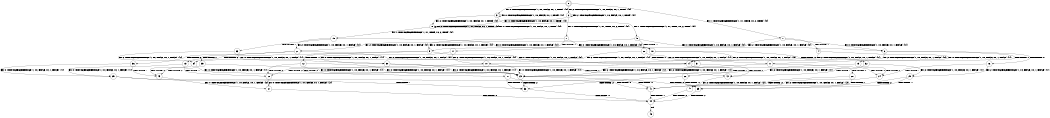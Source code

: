 digraph BCG {
size = "7, 10.5";
center = TRUE;
node [shape = circle];
0 [peripheries = 2];
0 -> 1 [label = "EX !1 !ATOMIC_EXCH_BRANCH (1, +1, TRUE, +0, 2, TRUE) !{0}"];
0 -> 2 [label = "EX !2 !ATOMIC_EXCH_BRANCH (1, +0, FALSE, +0, 1, TRUE) !{0}"];
0 -> 3 [label = "EX !0 !ATOMIC_EXCH_BRANCH (1, +0, FALSE, +0, 1, TRUE) !{0}"];
1 -> 4 [label = "TERMINATE !1"];
1 -> 5 [label = "EX !2 !ATOMIC_EXCH_BRANCH (1, +0, FALSE, +0, 1, FALSE) !{0}"];
1 -> 6 [label = "EX !0 !ATOMIC_EXCH_BRANCH (1, +0, FALSE, +0, 1, FALSE) !{0}"];
2 -> 7 [label = "EX !1 !ATOMIC_EXCH_BRANCH (1, +1, TRUE, +0, 2, TRUE) !{0}"];
2 -> 8 [label = "EX !0 !ATOMIC_EXCH_BRANCH (1, +0, FALSE, +0, 1, TRUE) !{0}"];
2 -> 2 [label = "EX !2 !ATOMIC_EXCH_BRANCH (1, +0, FALSE, +0, 1, TRUE) !{0}"];
3 -> 9 [label = "EX !1 !ATOMIC_EXCH_BRANCH (1, +1, TRUE, +0, 2, TRUE) !{0}"];
3 -> 8 [label = "EX !2 !ATOMIC_EXCH_BRANCH (1, +0, FALSE, +0, 1, TRUE) !{0}"];
3 -> 3 [label = "EX !0 !ATOMIC_EXCH_BRANCH (1, +0, FALSE, +0, 1, TRUE) !{0}"];
4 -> 10 [label = "EX !2 !ATOMIC_EXCH_BRANCH (1, +0, FALSE, +0, 1, FALSE) !{1}"];
4 -> 11 [label = "EX !0 !ATOMIC_EXCH_BRANCH (1, +0, FALSE, +0, 1, FALSE) !{1}"];
5 -> 12 [label = "TERMINATE !1"];
5 -> 13 [label = "TERMINATE !2"];
5 -> 14 [label = "EX !0 !ATOMIC_EXCH_BRANCH (1, +0, FALSE, +0, 1, FALSE) !{0}"];
6 -> 15 [label = "TERMINATE !1"];
6 -> 16 [label = "TERMINATE !0"];
6 -> 14 [label = "EX !2 !ATOMIC_EXCH_BRANCH (1, +0, FALSE, +0, 1, FALSE) !{0}"];
7 -> 17 [label = "TERMINATE !1"];
7 -> 18 [label = "EX !0 !ATOMIC_EXCH_BRANCH (1, +0, FALSE, +0, 1, FALSE) !{0}"];
7 -> 5 [label = "EX !2 !ATOMIC_EXCH_BRANCH (1, +0, FALSE, +0, 1, FALSE) !{0}"];
8 -> 19 [label = "EX !1 !ATOMIC_EXCH_BRANCH (1, +1, TRUE, +0, 2, TRUE) !{0}"];
8 -> 8 [label = "EX !2 !ATOMIC_EXCH_BRANCH (1, +0, FALSE, +0, 1, TRUE) !{0}"];
8 -> 8 [label = "EX !0 !ATOMIC_EXCH_BRANCH (1, +0, FALSE, +0, 1, TRUE) !{0}"];
9 -> 20 [label = "TERMINATE !1"];
9 -> 21 [label = "EX !2 !ATOMIC_EXCH_BRANCH (1, +0, FALSE, +0, 1, FALSE) !{0}"];
9 -> 6 [label = "EX !0 !ATOMIC_EXCH_BRANCH (1, +0, FALSE, +0, 1, FALSE) !{0}"];
10 -> 22 [label = "TERMINATE !2"];
10 -> 23 [label = "EX !0 !ATOMIC_EXCH_BRANCH (1, +0, FALSE, +0, 1, FALSE) !{1}"];
11 -> 24 [label = "TERMINATE !0"];
11 -> 23 [label = "EX !2 !ATOMIC_EXCH_BRANCH (1, +0, FALSE, +0, 1, FALSE) !{1}"];
12 -> 22 [label = "TERMINATE !2"];
12 -> 23 [label = "EX !0 !ATOMIC_EXCH_BRANCH (1, +0, FALSE, +0, 1, FALSE) !{1}"];
13 -> 22 [label = "TERMINATE !1"];
13 -> 25 [label = "EX !0 !ATOMIC_EXCH_BRANCH (1, +0, FALSE, +0, 1, FALSE) !{1}"];
14 -> 26 [label = "TERMINATE !1"];
14 -> 27 [label = "TERMINATE !2"];
14 -> 28 [label = "TERMINATE !0"];
15 -> 24 [label = "TERMINATE !0"];
15 -> 23 [label = "EX !2 !ATOMIC_EXCH_BRANCH (1, +0, FALSE, +0, 1, FALSE) !{1}"];
16 -> 24 [label = "TERMINATE !1"];
16 -> 29 [label = "EX !2 !ATOMIC_EXCH_BRANCH (1, +0, FALSE, +0, 1, FALSE) !{1}"];
17 -> 10 [label = "EX !2 !ATOMIC_EXCH_BRANCH (1, +0, FALSE, +0, 1, FALSE) !{1}"];
17 -> 30 [label = "EX !0 !ATOMIC_EXCH_BRANCH (1, +0, FALSE, +0, 1, FALSE) !{1}"];
18 -> 31 [label = "TERMINATE !1"];
18 -> 32 [label = "TERMINATE !0"];
18 -> 14 [label = "EX !2 !ATOMIC_EXCH_BRANCH (1, +0, FALSE, +0, 1, FALSE) !{0}"];
19 -> 33 [label = "TERMINATE !1"];
19 -> 21 [label = "EX !2 !ATOMIC_EXCH_BRANCH (1, +0, FALSE, +0, 1, FALSE) !{0}"];
19 -> 18 [label = "EX !0 !ATOMIC_EXCH_BRANCH (1, +0, FALSE, +0, 1, FALSE) !{0}"];
20 -> 11 [label = "EX !0 !ATOMIC_EXCH_BRANCH (1, +0, FALSE, +0, 1, FALSE) !{1}"];
20 -> 34 [label = "EX !2 !ATOMIC_EXCH_BRANCH (1, +0, FALSE, +0, 1, FALSE) !{1}"];
21 -> 35 [label = "TERMINATE !1"];
21 -> 36 [label = "TERMINATE !2"];
21 -> 14 [label = "EX !0 !ATOMIC_EXCH_BRANCH (1, +0, FALSE, +0, 1, FALSE) !{0}"];
22 -> 37 [label = "EX !0 !ATOMIC_EXCH_BRANCH (1, +0, FALSE, +0, 1, FALSE) !{2}"];
23 -> 38 [label = "TERMINATE !2"];
23 -> 39 [label = "TERMINATE !0"];
24 -> 40 [label = "EX !2 !ATOMIC_EXCH_BRANCH (1, +0, FALSE, +0, 1, FALSE) !{2}"];
25 -> 38 [label = "TERMINATE !1"];
25 -> 41 [label = "TERMINATE !0"];
26 -> 38 [label = "TERMINATE !2"];
26 -> 39 [label = "TERMINATE !0"];
27 -> 38 [label = "TERMINATE !1"];
27 -> 41 [label = "TERMINATE !0"];
28 -> 39 [label = "TERMINATE !1"];
28 -> 41 [label = "TERMINATE !2"];
29 -> 39 [label = "TERMINATE !1"];
29 -> 41 [label = "TERMINATE !2"];
30 -> 42 [label = "TERMINATE !0"];
30 -> 23 [label = "EX !2 !ATOMIC_EXCH_BRANCH (1, +0, FALSE, +0, 1, FALSE) !{1}"];
31 -> 23 [label = "EX !2 !ATOMIC_EXCH_BRANCH (1, +0, FALSE, +0, 1, FALSE) !{1}"];
31 -> 42 [label = "TERMINATE !0"];
32 -> 29 [label = "EX !2 !ATOMIC_EXCH_BRANCH (1, +0, FALSE, +0, 1, FALSE) !{1}"];
32 -> 42 [label = "TERMINATE !1"];
33 -> 34 [label = "EX !2 !ATOMIC_EXCH_BRANCH (1, +0, FALSE, +0, 1, FALSE) !{1}"];
33 -> 30 [label = "EX !0 !ATOMIC_EXCH_BRANCH (1, +0, FALSE, +0, 1, FALSE) !{1}"];
34 -> 43 [label = "TERMINATE !2"];
34 -> 23 [label = "EX !0 !ATOMIC_EXCH_BRANCH (1, +0, FALSE, +0, 1, FALSE) !{1}"];
35 -> 23 [label = "EX !0 !ATOMIC_EXCH_BRANCH (1, +0, FALSE, +0, 1, FALSE) !{1}"];
35 -> 43 [label = "TERMINATE !2"];
36 -> 25 [label = "EX !0 !ATOMIC_EXCH_BRANCH (1, +0, FALSE, +0, 1, FALSE) !{1}"];
36 -> 43 [label = "TERMINATE !1"];
37 -> 44 [label = "TERMINATE !0"];
38 -> 44 [label = "TERMINATE !0"];
39 -> 44 [label = "TERMINATE !2"];
40 -> 44 [label = "TERMINATE !2"];
41 -> 44 [label = "TERMINATE !1"];
42 -> 40 [label = "EX !2 !ATOMIC_EXCH_BRANCH (1, +0, FALSE, +0, 1, FALSE) !{2}"];
43 -> 37 [label = "EX !0 !ATOMIC_EXCH_BRANCH (1, +0, FALSE, +0, 1, FALSE) !{2}"];
44 -> 45 [label = "exit"];
}
